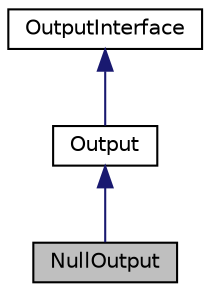 digraph G
{
  edge [fontname="Helvetica",fontsize="10",labelfontname="Helvetica",labelfontsize="10"];
  node [fontname="Helvetica",fontsize="10",shape=record];
  Node1 [label="NullOutput",height=0.2,width=0.4,color="black", fillcolor="grey75", style="filled" fontcolor="black"];
  Node2 -> Node1 [dir=back,color="midnightblue",fontsize="10",style="solid",fontname="Helvetica"];
  Node2 [label="Output",height=0.2,width=0.4,color="black", fillcolor="white", style="filled",URL="$class_symfony_1_1_components_1_1_console_1_1_output_1_1_output.html"];
  Node3 -> Node2 [dir=back,color="midnightblue",fontsize="10",style="solid",fontname="Helvetica"];
  Node3 [label="OutputInterface",height=0.2,width=0.4,color="black", fillcolor="white", style="filled",URL="$interface_symfony_1_1_components_1_1_console_1_1_output_1_1_output_interface.html"];
}
